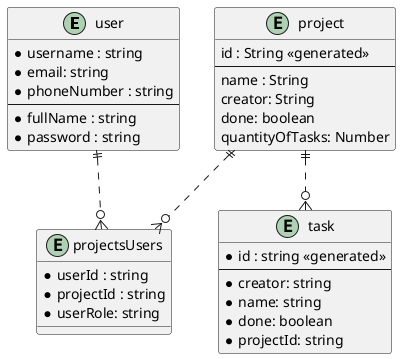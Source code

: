 @startuml



entity "user"  {
    *username : string
    *email: string
    *phoneNumber : string
    --
    *fullName : string
    *password : string
}
entity "projectsUsers" {
    *userId : string
    *projectId : string
    *userRole: string
}


entity "project" {
    id : String <<generated>>
    --
    name : String 
    creator: String
    done: boolean
    quantityOfTasks: Number
}


entity "task" {
    *id : string <<generated>>
    --
    *creator: string
    *name: string
    *done: boolean
    *projectId: string
}

user ||..o{ projectsUsers
project ||..o{ projectsUsers
project ||..o{ task


@enduml